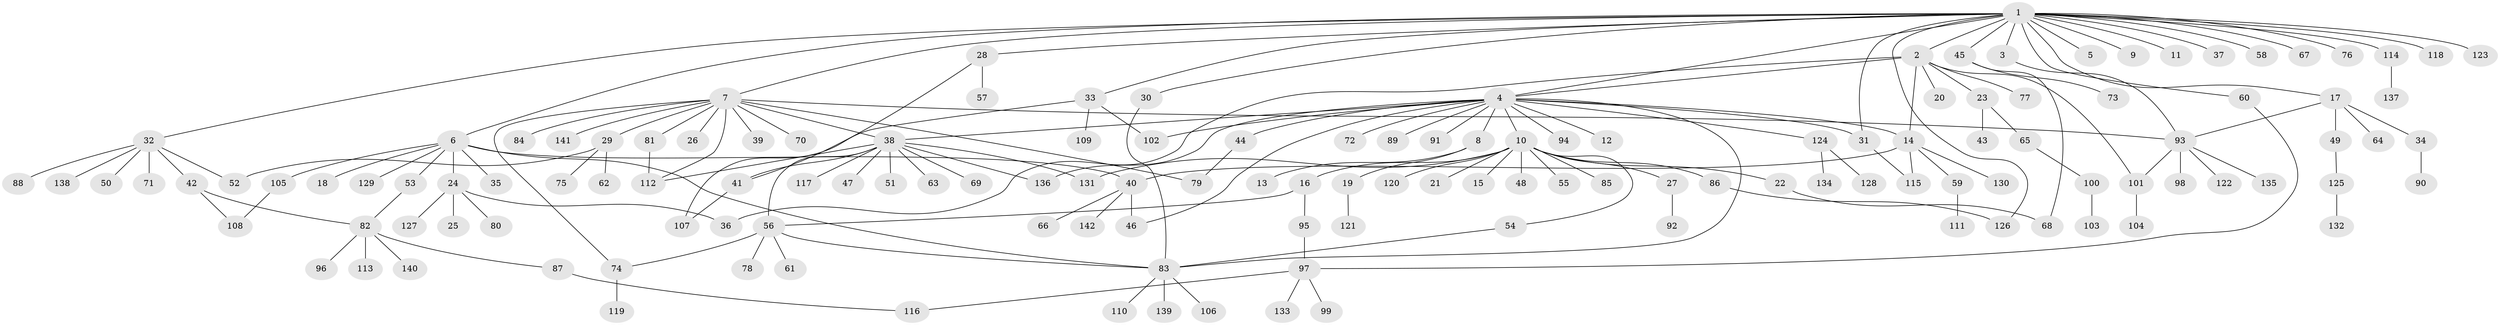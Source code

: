 // coarse degree distribution, {34: 0.008849557522123894, 8: 0.017699115044247787, 2: 0.17699115044247787, 17: 0.008849557522123894, 1: 0.6017699115044248, 9: 0.008849557522123894, 3: 0.07079646017699115, 12: 0.008849557522123894, 5: 0.04424778761061947, 4: 0.017699115044247787, 11: 0.008849557522123894, 7: 0.017699115044247787, 6: 0.008849557522123894}
// Generated by graph-tools (version 1.1) at 2025/41/03/06/25 10:41:46]
// undirected, 142 vertices, 173 edges
graph export_dot {
graph [start="1"]
  node [color=gray90,style=filled];
  1;
  2;
  3;
  4;
  5;
  6;
  7;
  8;
  9;
  10;
  11;
  12;
  13;
  14;
  15;
  16;
  17;
  18;
  19;
  20;
  21;
  22;
  23;
  24;
  25;
  26;
  27;
  28;
  29;
  30;
  31;
  32;
  33;
  34;
  35;
  36;
  37;
  38;
  39;
  40;
  41;
  42;
  43;
  44;
  45;
  46;
  47;
  48;
  49;
  50;
  51;
  52;
  53;
  54;
  55;
  56;
  57;
  58;
  59;
  60;
  61;
  62;
  63;
  64;
  65;
  66;
  67;
  68;
  69;
  70;
  71;
  72;
  73;
  74;
  75;
  76;
  77;
  78;
  79;
  80;
  81;
  82;
  83;
  84;
  85;
  86;
  87;
  88;
  89;
  90;
  91;
  92;
  93;
  94;
  95;
  96;
  97;
  98;
  99;
  100;
  101;
  102;
  103;
  104;
  105;
  106;
  107;
  108;
  109;
  110;
  111;
  112;
  113;
  114;
  115;
  116;
  117;
  118;
  119;
  120;
  121;
  122;
  123;
  124;
  125;
  126;
  127;
  128;
  129;
  130;
  131;
  132;
  133;
  134;
  135;
  136;
  137;
  138;
  139;
  140;
  141;
  142;
  1 -- 2;
  1 -- 3;
  1 -- 4;
  1 -- 5;
  1 -- 6;
  1 -- 7;
  1 -- 9;
  1 -- 11;
  1 -- 17;
  1 -- 28;
  1 -- 30;
  1 -- 31;
  1 -- 32;
  1 -- 33;
  1 -- 37;
  1 -- 45;
  1 -- 58;
  1 -- 60;
  1 -- 67;
  1 -- 76;
  1 -- 114;
  1 -- 118;
  1 -- 123;
  1 -- 126;
  2 -- 4;
  2 -- 14;
  2 -- 20;
  2 -- 23;
  2 -- 36;
  2 -- 77;
  2 -- 101;
  3 -- 93;
  4 -- 8;
  4 -- 10;
  4 -- 12;
  4 -- 14;
  4 -- 31;
  4 -- 38;
  4 -- 44;
  4 -- 46;
  4 -- 72;
  4 -- 83;
  4 -- 89;
  4 -- 91;
  4 -- 94;
  4 -- 102;
  4 -- 124;
  4 -- 136;
  6 -- 18;
  6 -- 24;
  6 -- 35;
  6 -- 40;
  6 -- 53;
  6 -- 83;
  6 -- 105;
  6 -- 129;
  7 -- 26;
  7 -- 29;
  7 -- 38;
  7 -- 39;
  7 -- 70;
  7 -- 74;
  7 -- 79;
  7 -- 81;
  7 -- 84;
  7 -- 93;
  7 -- 112;
  7 -- 141;
  8 -- 13;
  8 -- 19;
  10 -- 15;
  10 -- 16;
  10 -- 21;
  10 -- 22;
  10 -- 27;
  10 -- 48;
  10 -- 54;
  10 -- 55;
  10 -- 85;
  10 -- 86;
  10 -- 120;
  10 -- 131;
  14 -- 40;
  14 -- 59;
  14 -- 115;
  14 -- 130;
  16 -- 56;
  16 -- 95;
  17 -- 34;
  17 -- 49;
  17 -- 64;
  17 -- 93;
  19 -- 121;
  22 -- 68;
  23 -- 43;
  23 -- 65;
  24 -- 25;
  24 -- 36;
  24 -- 80;
  24 -- 127;
  27 -- 92;
  28 -- 41;
  28 -- 57;
  29 -- 52;
  29 -- 62;
  29 -- 75;
  30 -- 83;
  31 -- 115;
  32 -- 42;
  32 -- 50;
  32 -- 52;
  32 -- 71;
  32 -- 88;
  32 -- 138;
  33 -- 102;
  33 -- 107;
  33 -- 109;
  34 -- 90;
  38 -- 41;
  38 -- 47;
  38 -- 51;
  38 -- 56;
  38 -- 63;
  38 -- 69;
  38 -- 112;
  38 -- 117;
  38 -- 131;
  38 -- 136;
  40 -- 46;
  40 -- 66;
  40 -- 142;
  41 -- 107;
  42 -- 82;
  42 -- 108;
  44 -- 79;
  45 -- 68;
  45 -- 73;
  49 -- 125;
  53 -- 82;
  54 -- 83;
  56 -- 61;
  56 -- 74;
  56 -- 78;
  56 -- 83;
  59 -- 111;
  60 -- 97;
  65 -- 100;
  74 -- 119;
  81 -- 112;
  82 -- 87;
  82 -- 96;
  82 -- 113;
  82 -- 140;
  83 -- 106;
  83 -- 110;
  83 -- 139;
  86 -- 126;
  87 -- 116;
  93 -- 98;
  93 -- 101;
  93 -- 122;
  93 -- 135;
  95 -- 97;
  97 -- 99;
  97 -- 116;
  97 -- 133;
  100 -- 103;
  101 -- 104;
  105 -- 108;
  114 -- 137;
  124 -- 128;
  124 -- 134;
  125 -- 132;
}
